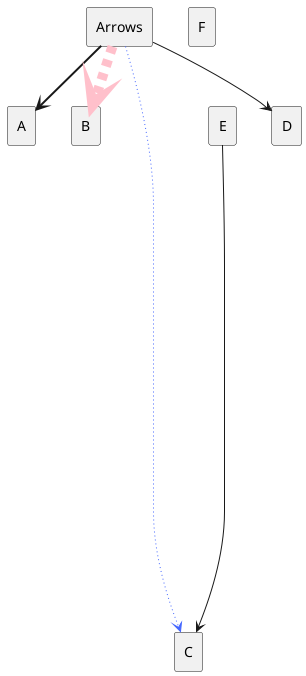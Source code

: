 @startuml

rectangle Arrows
rectangle A
rectangle B
rectangle C
together {
rectangle D
rectangle E
}
rectangle F


Arrows -[bold]-> A 
Arrows -[#4567ff,dotted]-> C
Arrows -[#pink,dashed,thickness=10]-> B
Arrows --> D
E ---------> C

@enduml